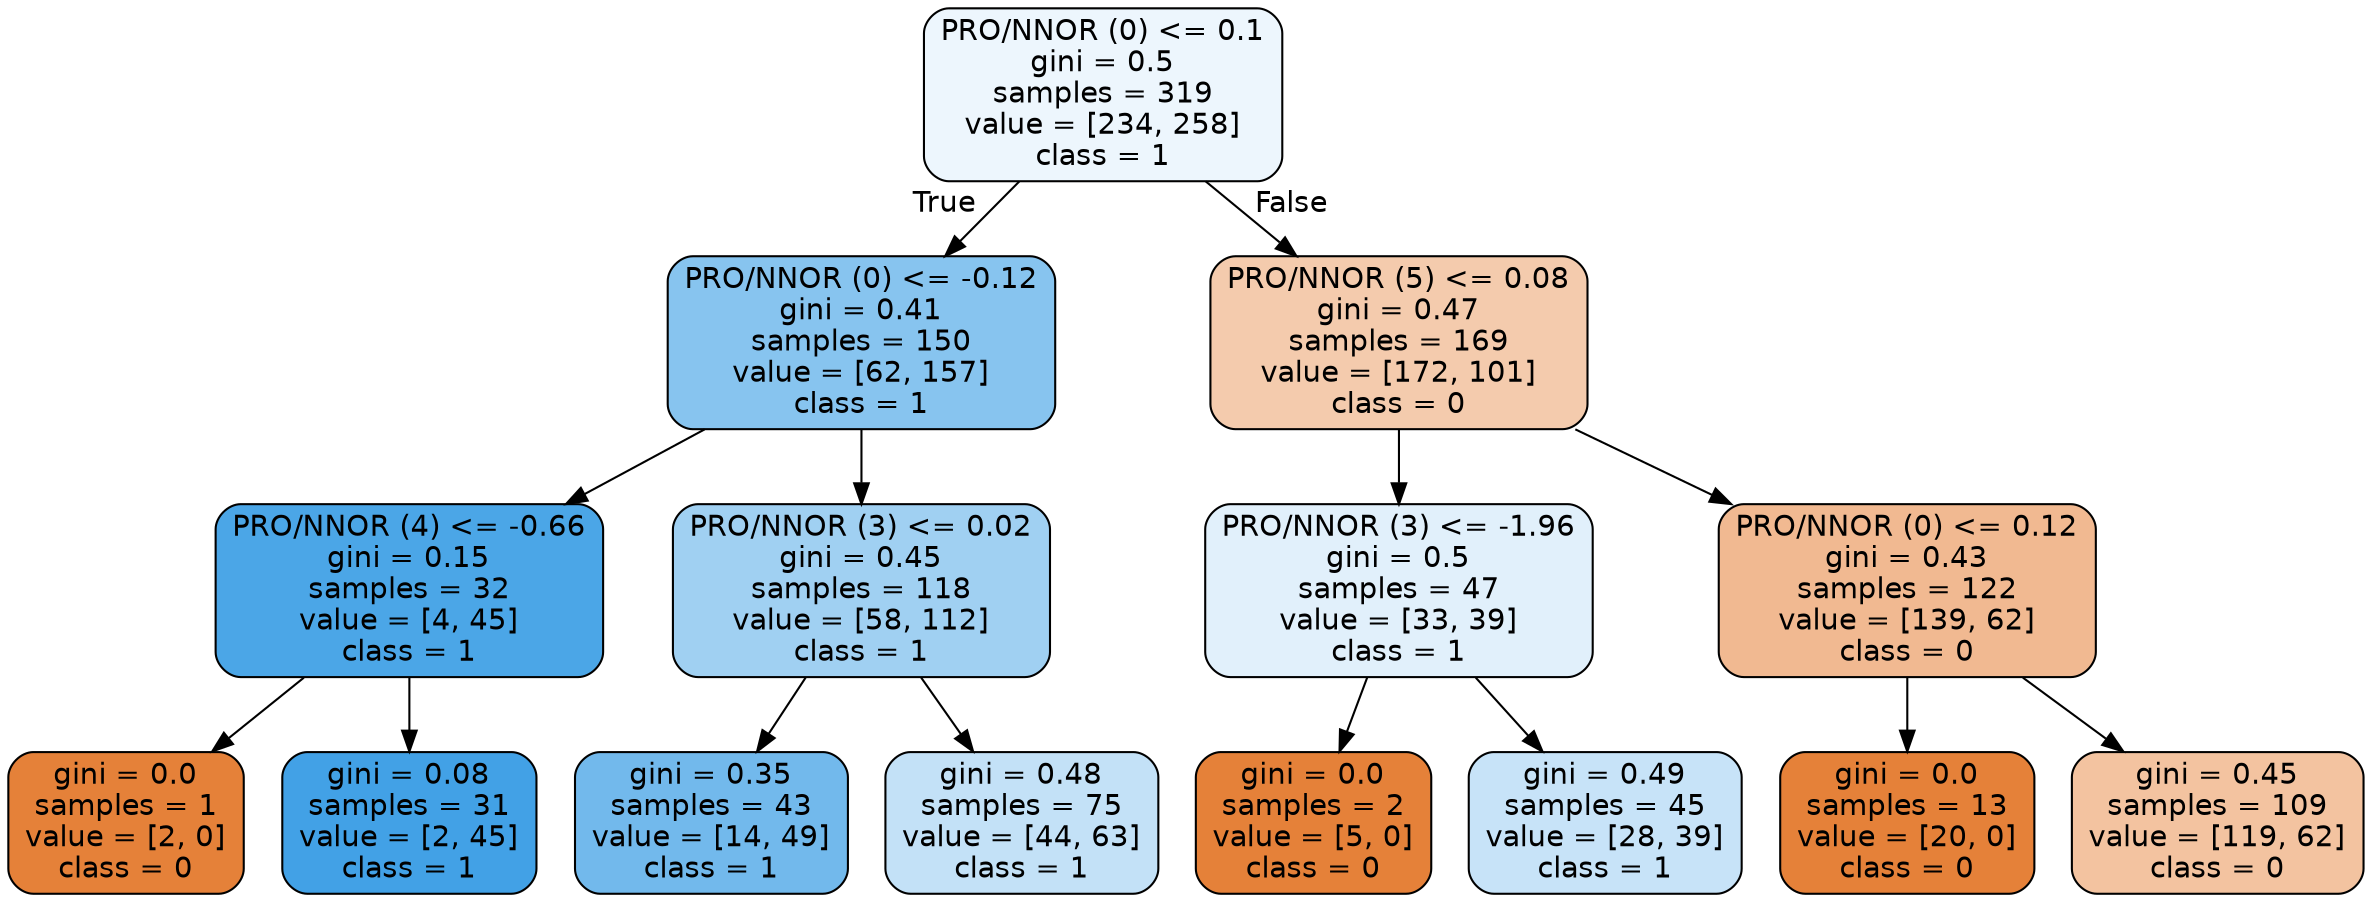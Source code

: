 digraph Tree {
node [shape=box, style="filled, rounded", color="black", fontname=helvetica] ;
edge [fontname=helvetica] ;
0 [label="PRO/NNOR (0) <= 0.1\ngini = 0.5\nsamples = 319\nvalue = [234, 258]\nclass = 1", fillcolor="#edf6fd"] ;
1 [label="PRO/NNOR (0) <= -0.12\ngini = 0.41\nsamples = 150\nvalue = [62, 157]\nclass = 1", fillcolor="#87c4ef"] ;
0 -> 1 [labeldistance=2.5, labelangle=45, headlabel="True"] ;
2 [label="PRO/NNOR (4) <= -0.66\ngini = 0.15\nsamples = 32\nvalue = [4, 45]\nclass = 1", fillcolor="#4ba6e7"] ;
1 -> 2 ;
3 [label="gini = 0.0\nsamples = 1\nvalue = [2, 0]\nclass = 0", fillcolor="#e58139"] ;
2 -> 3 ;
4 [label="gini = 0.08\nsamples = 31\nvalue = [2, 45]\nclass = 1", fillcolor="#42a1e6"] ;
2 -> 4 ;
5 [label="PRO/NNOR (3) <= 0.02\ngini = 0.45\nsamples = 118\nvalue = [58, 112]\nclass = 1", fillcolor="#a0d0f2"] ;
1 -> 5 ;
6 [label="gini = 0.35\nsamples = 43\nvalue = [14, 49]\nclass = 1", fillcolor="#72b9ec"] ;
5 -> 6 ;
7 [label="gini = 0.48\nsamples = 75\nvalue = [44, 63]\nclass = 1", fillcolor="#c3e1f7"] ;
5 -> 7 ;
8 [label="PRO/NNOR (5) <= 0.08\ngini = 0.47\nsamples = 169\nvalue = [172, 101]\nclass = 0", fillcolor="#f4cbad"] ;
0 -> 8 [labeldistance=2.5, labelangle=-45, headlabel="False"] ;
9 [label="PRO/NNOR (3) <= -1.96\ngini = 0.5\nsamples = 47\nvalue = [33, 39]\nclass = 1", fillcolor="#e1f0fb"] ;
8 -> 9 ;
10 [label="gini = 0.0\nsamples = 2\nvalue = [5, 0]\nclass = 0", fillcolor="#e58139"] ;
9 -> 10 ;
11 [label="gini = 0.49\nsamples = 45\nvalue = [28, 39]\nclass = 1", fillcolor="#c7e3f8"] ;
9 -> 11 ;
12 [label="PRO/NNOR (0) <= 0.12\ngini = 0.43\nsamples = 122\nvalue = [139, 62]\nclass = 0", fillcolor="#f1b991"] ;
8 -> 12 ;
13 [label="gini = 0.0\nsamples = 13\nvalue = [20, 0]\nclass = 0", fillcolor="#e58139"] ;
12 -> 13 ;
14 [label="gini = 0.45\nsamples = 109\nvalue = [119, 62]\nclass = 0", fillcolor="#f3c3a0"] ;
12 -> 14 ;
}